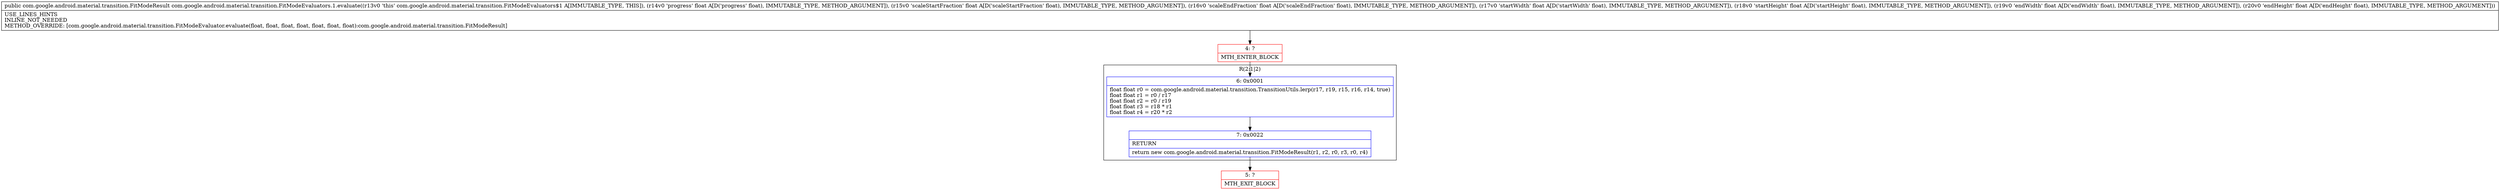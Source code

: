 digraph "CFG forcom.google.android.material.transition.FitModeEvaluators.1.evaluate(FFFFFFF)Lcom\/google\/android\/material\/transition\/FitModeResult;" {
subgraph cluster_Region_1085581215 {
label = "R(2:1|2)";
node [shape=record,color=blue];
Node_6 [shape=record,label="{6\:\ 0x0001|float float r0 = com.google.android.material.transition.TransitionUtils.lerp(r17, r19, r15, r16, r14, true)\lfloat float r1 = r0 \/ r17\lfloat float r2 = r0 \/ r19\lfloat float r3 = r18 * r1\lfloat float r4 = r20 * r2\l}"];
Node_7 [shape=record,label="{7\:\ 0x0022|RETURN\l|return new com.google.android.material.transition.FitModeResult(r1, r2, r0, r3, r0, r4)\l}"];
}
Node_4 [shape=record,color=red,label="{4\:\ ?|MTH_ENTER_BLOCK\l}"];
Node_5 [shape=record,color=red,label="{5\:\ ?|MTH_EXIT_BLOCK\l}"];
MethodNode[shape=record,label="{public com.google.android.material.transition.FitModeResult com.google.android.material.transition.FitModeEvaluators.1.evaluate((r13v0 'this' com.google.android.material.transition.FitModeEvaluators$1 A[IMMUTABLE_TYPE, THIS]), (r14v0 'progress' float A[D('progress' float), IMMUTABLE_TYPE, METHOD_ARGUMENT]), (r15v0 'scaleStartFraction' float A[D('scaleStartFraction' float), IMMUTABLE_TYPE, METHOD_ARGUMENT]), (r16v0 'scaleEndFraction' float A[D('scaleEndFraction' float), IMMUTABLE_TYPE, METHOD_ARGUMENT]), (r17v0 'startWidth' float A[D('startWidth' float), IMMUTABLE_TYPE, METHOD_ARGUMENT]), (r18v0 'startHeight' float A[D('startHeight' float), IMMUTABLE_TYPE, METHOD_ARGUMENT]), (r19v0 'endWidth' float A[D('endWidth' float), IMMUTABLE_TYPE, METHOD_ARGUMENT]), (r20v0 'endHeight' float A[D('endHeight' float), IMMUTABLE_TYPE, METHOD_ARGUMENT]))  | USE_LINES_HINTS\lINLINE_NOT_NEEDED\lMETHOD_OVERRIDE: [com.google.android.material.transition.FitModeEvaluator.evaluate(float, float, float, float, float, float, float):com.google.android.material.transition.FitModeResult]\l}"];
MethodNode -> Node_4;Node_6 -> Node_7;
Node_7 -> Node_5;
Node_4 -> Node_6;
}

